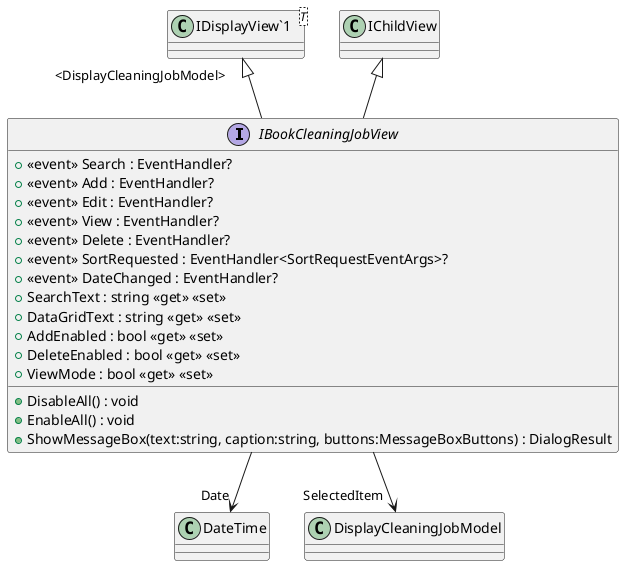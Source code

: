 @startuml
interface IBookCleaningJobView {
    +  <<event>> Search : EventHandler? 
    +  <<event>> Add : EventHandler? 
    +  <<event>> Edit : EventHandler? 
    +  <<event>> View : EventHandler? 
    +  <<event>> Delete : EventHandler? 
    +  <<event>> SortRequested : EventHandler<SortRequestEventArgs>? 
    +  <<event>> DateChanged : EventHandler? 
    + SearchText : string <<get>> <<set>>
    + DataGridText : string <<get>> <<set>>
    + AddEnabled : bool <<get>> <<set>>
    + DeleteEnabled : bool <<get>> <<set>>
    + ViewMode : bool <<get>> <<set>>
    + DisableAll() : void
    + EnableAll() : void
    + ShowMessageBox(text:string, caption:string, buttons:MessageBoxButtons) : DialogResult
}
class "IDisplayView`1"<T> {
}
"IDisplayView`1" "<DisplayCleaningJobModel>" <|-- IBookCleaningJobView
IChildView <|-- IBookCleaningJobView
IBookCleaningJobView --> "Date" DateTime
IBookCleaningJobView --> "SelectedItem" DisplayCleaningJobModel
@enduml
